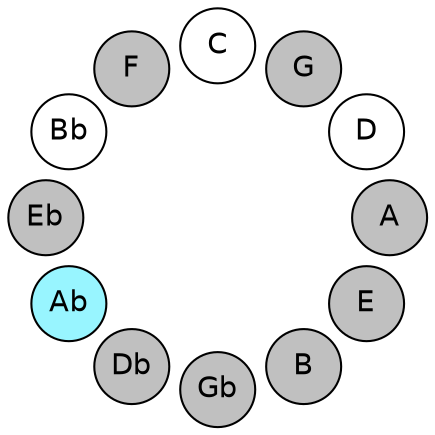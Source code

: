 
graph {

layout = circo;
mindist = .1

node [shape = circle, fontname = Helvetica, margin = 0, style = filled]
edge [style=invis]

subgraph 1 {
	E -- B -- Gb -- Db -- Ab -- Eb -- Bb -- F -- C -- G -- D -- A -- E
}

E [fillcolor = gray];
B [fillcolor = gray];
Gb [fillcolor = gray];
Db [fillcolor = gray];
Ab [fillcolor = cadetblue1];
Eb [fillcolor = gray];
Bb [fillcolor = white];
F [fillcolor = gray];
C [fillcolor = white];
G [fillcolor = gray];
D [fillcolor = white];
A [fillcolor = gray];
}

